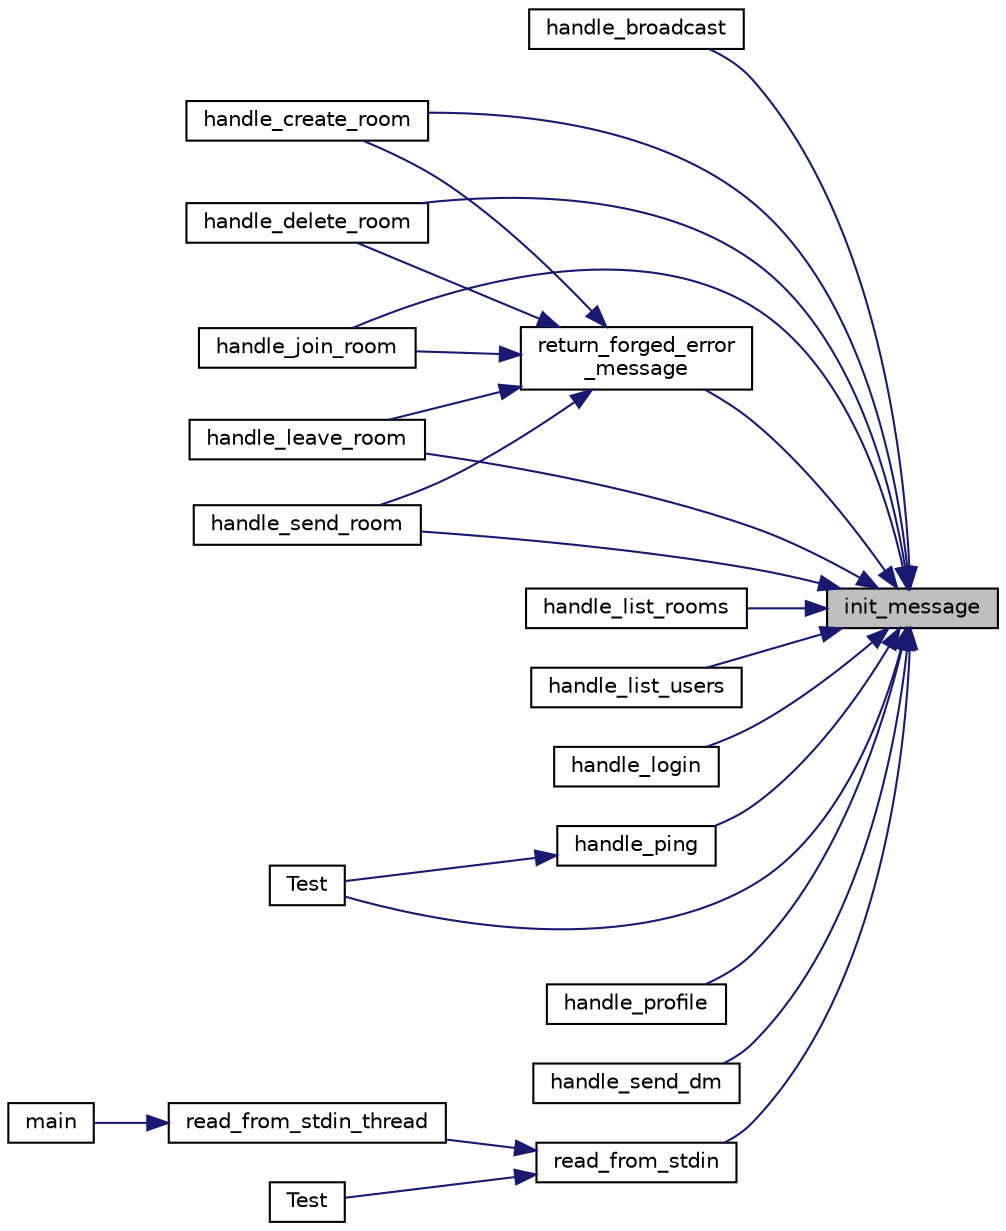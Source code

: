digraph "init_message"
{
 // LATEX_PDF_SIZE
  edge [fontname="Helvetica",fontsize="10",labelfontname="Helvetica",labelfontsize="10"];
  node [fontname="Helvetica",fontsize="10",shape=record];
  rankdir="RL";
  Node1 [label="init_message",height=0.2,width=0.4,color="black", fillcolor="grey75", style="filled", fontcolor="black",tooltip="Initializes a struct message with the param status code affected."];
  Node1 -> Node2 [dir="back",color="midnightblue",fontsize="10",style="solid",fontname="Helvetica"];
  Node2 [label="handle_broadcast",height=0.2,width=0.4,color="black", fillcolor="white", style="filled",URL="$handle__broadcast_8c.html#a537b4f08f2124cb71b2ad8d461f546cd",tooltip=" "];
  Node1 -> Node3 [dir="back",color="midnightblue",fontsize="10",style="solid",fontname="Helvetica"];
  Node3 [label="handle_create_room",height=0.2,width=0.4,color="black", fillcolor="white", style="filled",URL="$handle__create__room_8c.html#ac0e36a04db06a1ffb854091eacf2eefe",tooltip=" "];
  Node1 -> Node4 [dir="back",color="midnightblue",fontsize="10",style="solid",fontname="Helvetica"];
  Node4 [label="handle_delete_room",height=0.2,width=0.4,color="black", fillcolor="white", style="filled",URL="$handle__delete__room_8c.html#a76d189139e4ff9c31299101b3f9c4290",tooltip=" "];
  Node1 -> Node5 [dir="back",color="midnightblue",fontsize="10",style="solid",fontname="Helvetica"];
  Node5 [label="handle_join_room",height=0.2,width=0.4,color="black", fillcolor="white", style="filled",URL="$handle__join__room_8c.html#a738c8545eac88ee25bbbfd78dff9ad77",tooltip=" "];
  Node1 -> Node6 [dir="back",color="midnightblue",fontsize="10",style="solid",fontname="Helvetica"];
  Node6 [label="handle_leave_room",height=0.2,width=0.4,color="black", fillcolor="white", style="filled",URL="$handle__leave__room_8c.html#ac966877dfcd5831989274afb0e02233f",tooltip=" "];
  Node1 -> Node7 [dir="back",color="midnightblue",fontsize="10",style="solid",fontname="Helvetica"];
  Node7 [label="handle_list_rooms",height=0.2,width=0.4,color="black", fillcolor="white", style="filled",URL="$handle__list__rooms_8c.html#a8f0954bc633dc927f4098e23457ecf07",tooltip=" "];
  Node1 -> Node8 [dir="back",color="midnightblue",fontsize="10",style="solid",fontname="Helvetica"];
  Node8 [label="handle_list_users",height=0.2,width=0.4,color="black", fillcolor="white", style="filled",URL="$handle__list__users_8c.html#a653cb8bfbd44cca78a23f719606d15b4",tooltip=" "];
  Node1 -> Node9 [dir="back",color="midnightblue",fontsize="10",style="solid",fontname="Helvetica"];
  Node9 [label="handle_login",height=0.2,width=0.4,color="black", fillcolor="white", style="filled",URL="$handle__login_8c.html#a2d5369d95e854cafdb46f87d48849943",tooltip=" "];
  Node1 -> Node10 [dir="back",color="midnightblue",fontsize="10",style="solid",fontname="Helvetica"];
  Node10 [label="handle_ping",height=0.2,width=0.4,color="black", fillcolor="white", style="filled",URL="$handle__ping_8c.html#a384ffee282c0a44f38d182ab3b2b09fb",tooltip=" "];
  Node10 -> Node11 [dir="back",color="midnightblue",fontsize="10",style="solid",fontname="Helvetica"];
  Node11 [label="Test",height=0.2,width=0.4,color="black", fillcolor="white", style="filled",URL="$commands__test_8c.html#a244814124f068421f6dd1e6a72a831e9",tooltip=" "];
  Node1 -> Node12 [dir="back",color="midnightblue",fontsize="10",style="solid",fontname="Helvetica"];
  Node12 [label="handle_profile",height=0.2,width=0.4,color="black", fillcolor="white", style="filled",URL="$handle__profile_8c.html#a9e9fc6ffdb14b983b5969ecc8dc263da",tooltip=" "];
  Node1 -> Node13 [dir="back",color="midnightblue",fontsize="10",style="solid",fontname="Helvetica"];
  Node13 [label="handle_send_dm",height=0.2,width=0.4,color="black", fillcolor="white", style="filled",URL="$handle__send__dm_8c.html#a22aec091254295b48bf1a2b2eeeabb18",tooltip=" "];
  Node1 -> Node14 [dir="back",color="midnightblue",fontsize="10",style="solid",fontname="Helvetica"];
  Node14 [label="handle_send_room",height=0.2,width=0.4,color="black", fillcolor="white", style="filled",URL="$handle__send__room_8c.html#a5b36d8b0e335705a6bba7c24b920c635",tooltip=" "];
  Node1 -> Node15 [dir="back",color="midnightblue",fontsize="10",style="solid",fontname="Helvetica"];
  Node15 [label="read_from_stdin",height=0.2,width=0.4,color="black", fillcolor="white", style="filled",URL="$read__from__stdin_8c.html#a12dd841eebca77e40e225f37da7f778e",tooltip="Read from stdin and send the message to the server."];
  Node15 -> Node16 [dir="back",color="midnightblue",fontsize="10",style="solid",fontname="Helvetica"];
  Node16 [label="read_from_stdin_thread",height=0.2,width=0.4,color="black", fillcolor="white", style="filled",URL="$read__from__stdin_8c.html#a823c02d2aa4f7bf6b7eabcf83fe760f1",tooltip=" "];
  Node16 -> Node17 [dir="back",color="midnightblue",fontsize="10",style="solid",fontname="Helvetica"];
  Node17 [label="main",height=0.2,width=0.4,color="black", fillcolor="white", style="filled",URL="$client__main_8c.html#a0ddf1224851353fc92bfbff6f499fa97",tooltip=" "];
  Node15 -> Node18 [dir="back",color="midnightblue",fontsize="10",style="solid",fontname="Helvetica"];
  Node18 [label="Test",height=0.2,width=0.4,color="black", fillcolor="white", style="filled",URL="$read__from__stdin__test_8c.html#a3ac7ccd7a65b60790fe3057ad65ee87b",tooltip=" "];
  Node1 -> Node19 [dir="back",color="midnightblue",fontsize="10",style="solid",fontname="Helvetica"];
  Node19 [label="return_forged_error\l_message",height=0.2,width=0.4,color="black", fillcolor="white", style="filled",URL="$room_8c.html#a825bfb2ee2461c67436b4ab82b4b93d4",tooltip=" "];
  Node19 -> Node3 [dir="back",color="midnightblue",fontsize="10",style="solid",fontname="Helvetica"];
  Node19 -> Node4 [dir="back",color="midnightblue",fontsize="10",style="solid",fontname="Helvetica"];
  Node19 -> Node5 [dir="back",color="midnightblue",fontsize="10",style="solid",fontname="Helvetica"];
  Node19 -> Node6 [dir="back",color="midnightblue",fontsize="10",style="solid",fontname="Helvetica"];
  Node19 -> Node14 [dir="back",color="midnightblue",fontsize="10",style="solid",fontname="Helvetica"];
  Node1 -> Node11 [dir="back",color="midnightblue",fontsize="10",style="solid",fontname="Helvetica"];
}
